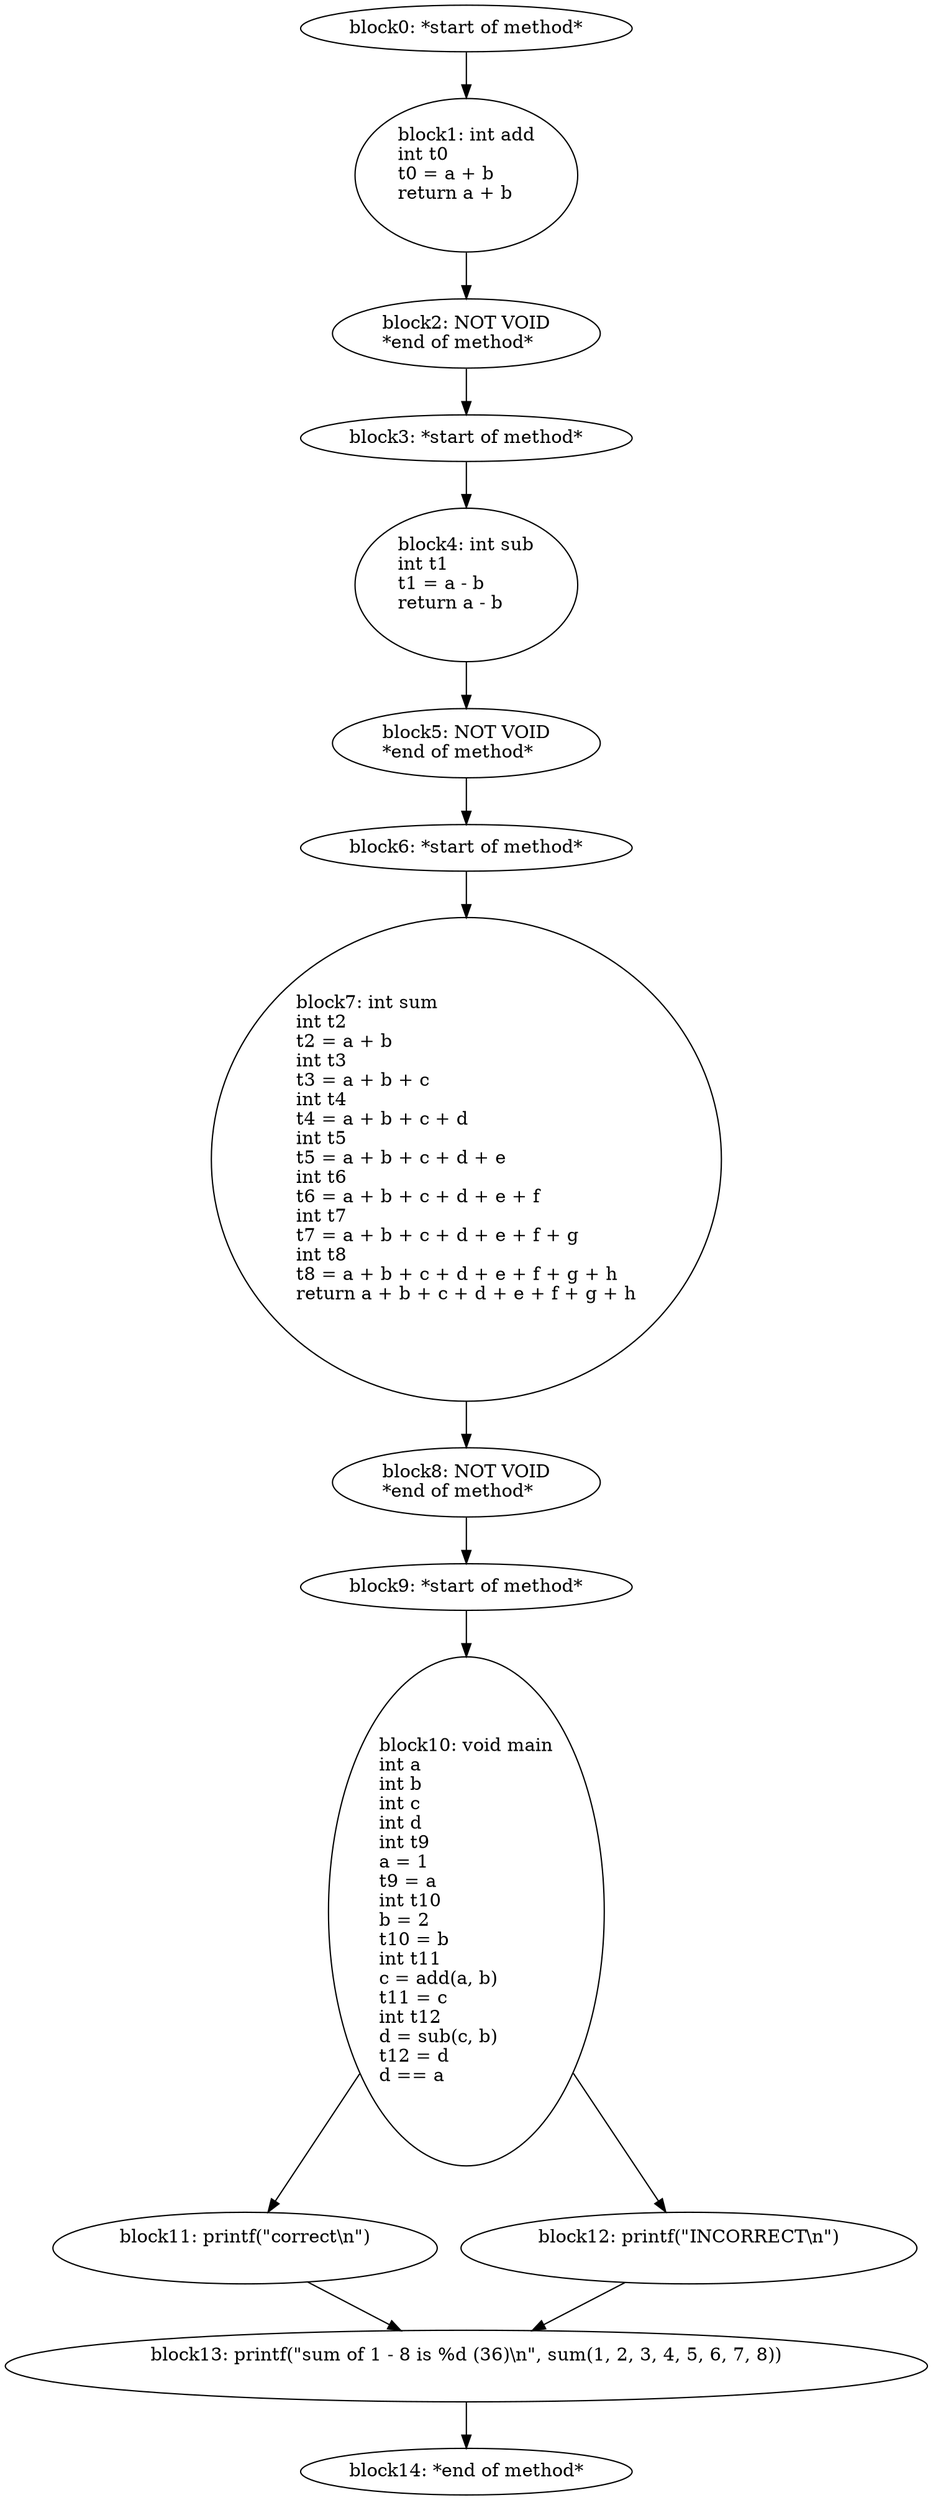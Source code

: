 digraph G {
  block0 [ label="block0: *start\ of\ method*\l" ];
  block1 [ label="block1: int\ add\lint\ t0\lt0\ =\ a\ +\ b\lreturn\ a\ +\ b\l\l" ];
  block2 [ label="block2: NOT\ VOID\l*end\ of\ method*\l" ];
  block3 [ label="block3: *start\ of\ method*\l" ];
  block4 [ label="block4: int\ sub\lint\ t1\lt1\ =\ a\ -\ b\lreturn\ a\ -\ b\l\l" ];
  block5 [ label="block5: NOT\ VOID\l*end\ of\ method*\l" ];
  block6 [ label="block6: *start\ of\ method*\l" ];
  block7 [ label="block7: int\ sum\lint\ t2\lt2\ =\ a\ +\ b\lint\ t3\lt3\ =\ a\ +\ b\ +\ c\lint\ t4\lt4\ =\ a\ +\ b\ +\ c\ +\ d\lint\ t5\lt5\ =\ a\ +\ b\ +\ c\ +\ d\ +\ e\lint\ t6\lt6\ =\ a\ +\ b\ +\ c\ +\ d\ +\ e\ +\ f\lint\ t7\lt7\ =\ a\ +\ b\ +\ c\ +\ d\ +\ e\ +\ f\ +\ g\lint\ t8\lt8\ =\ a\ +\ b\ +\ c\ +\ d\ +\ e\ +\ f\ +\ g\ +\ h\lreturn\ a\ +\ b\ +\ c\ +\ d\ +\ e\ +\ f\ +\ g\ +\ h\l\l" ];
  block8 [ label="block8: NOT\ VOID\l*end\ of\ method*\l" ];
  block9 [ label="block9: *start\ of\ method*\l" ];
  block10 [ label="block10: void\ main\lint\ a\lint\ b\lint\ c\lint\ d\lint\ t9\la\ =\ 1\lt9\ =\ a\lint\ t10\lb\ =\ 2\lt10\ =\ b\lint\ t11\lc\ =\ add\(a\,\ b\)\lt11\ =\ c\lint\ t12\ld\ =\ sub\(c\,\ b\)\lt12\ =\ d\ld\ ==\ a\l" ];
  block11 [ label="block11: printf\(\"correct\\n\"\)\l\l" ];
  block13 [ label="block13: printf\(\"sum\ of\ 1\ -\ 8\ is\ %d\ \(36\)\\n\"\,\ sum\(1\,\ 2\,\ 3\,\ 4\,\ 5\,\ 6\,\ 7\,\ 8\)\)\l\l" ];
  block14 [ label="block14: *end\ of\ method*\l" ];
  block12 [ label="block12: printf\(\"INCORRECT\\n\"\)\l\l" ];
  block0 -> block1;
  block1 -> block2;
  block2 -> block3;
  block3 -> block4;
  block4 -> block5;
  block5 -> block6;
  block6 -> block7;
  block7 -> block8;
  block8 -> block9;
  block9 -> block10;
  block10 -> block11;
  block11 -> block13;
  block13 -> block14;
  block10 -> block12;
  block12 -> block13;
}
